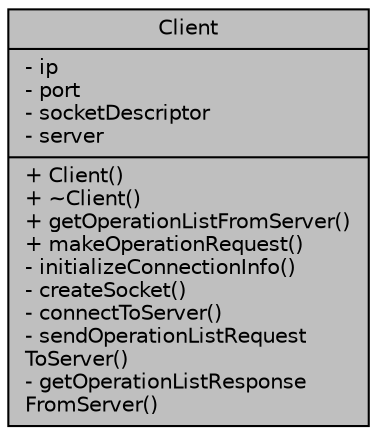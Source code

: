 digraph "Client"
{
  edge [fontname="Helvetica",fontsize="10",labelfontname="Helvetica",labelfontsize="10"];
  node [fontname="Helvetica",fontsize="10",shape=record];
  Node1 [label="{Client\n|- ip\l- port\l- socketDescriptor\l- server\l|+ Client()\l+ ~Client()\l+ getOperationListFromServer()\l+ makeOperationRequest()\l- initializeConnectionInfo()\l- createSocket()\l- connectToServer()\l- sendOperationListRequest\lToServer()\l- getOperationListResponse\lFromServer()\l}",height=0.2,width=0.4,color="black", fillcolor="grey75", style="filled", fontcolor="black"];
}

